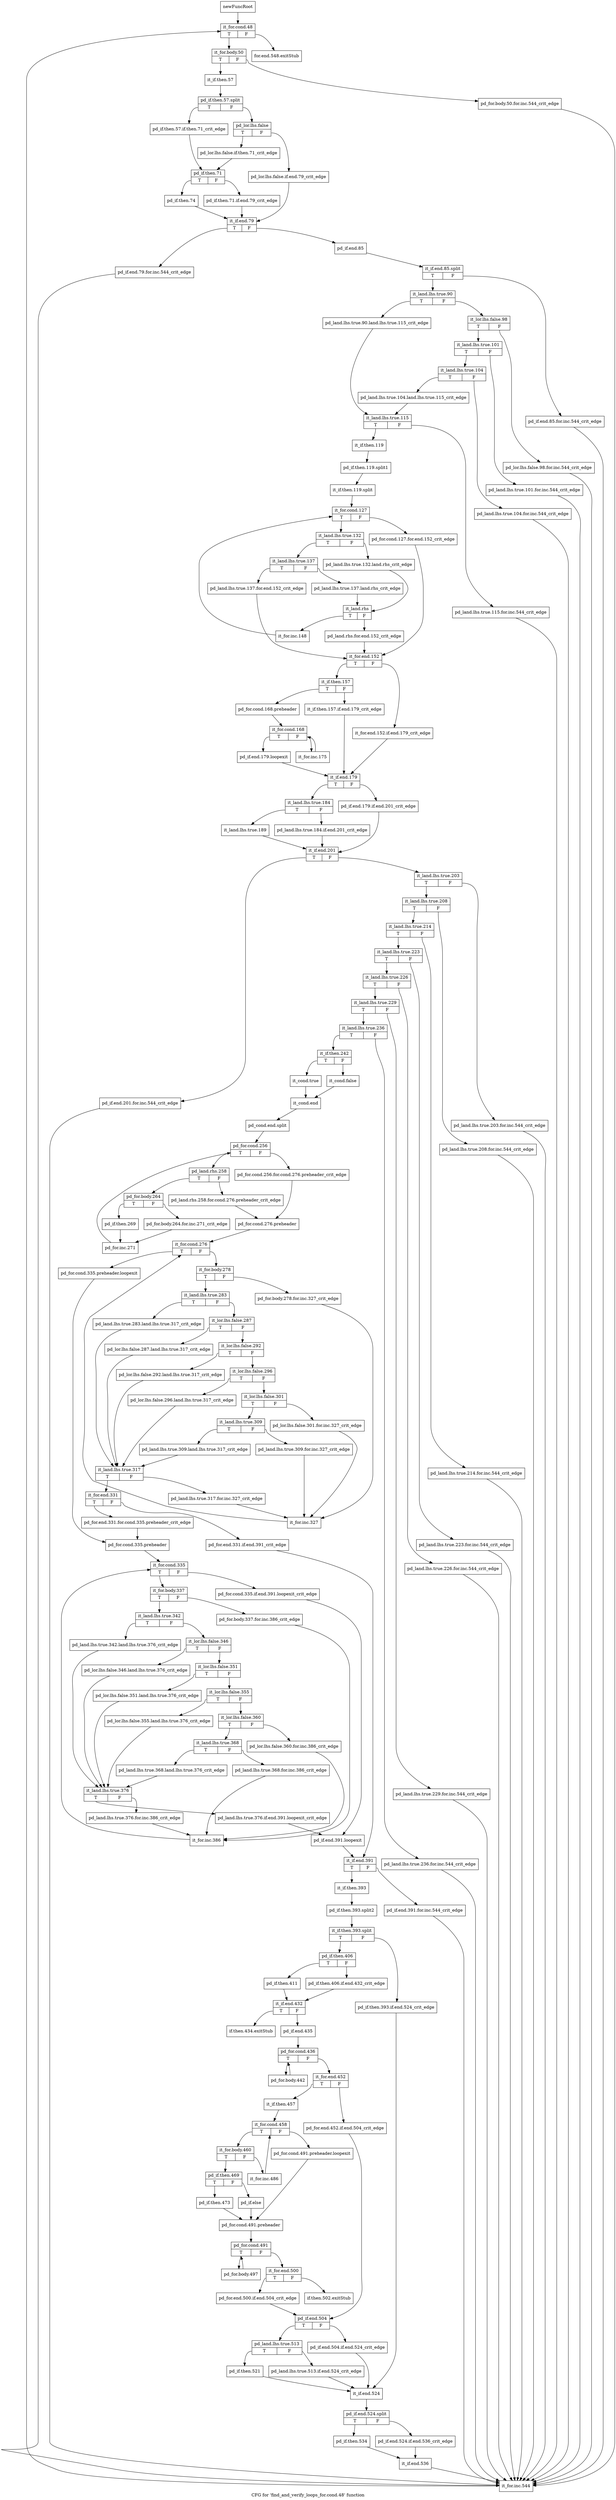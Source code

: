 digraph "CFG for 'find_and_verify_loops_for.cond.48' function" {
	label="CFG for 'find_and_verify_loops_for.cond.48' function";

	Node0xb4a8a80 [shape=record,label="{newFuncRoot}"];
	Node0xb4a8a80 -> Node0xb4a8bc0;
	Node0xb4a8ad0 [shape=record,label="{for.end.548.exitStub}"];
	Node0xb4a8b20 [shape=record,label="{if.then.434.exitStub}"];
	Node0xb4a8b70 [shape=record,label="{if.then.502.exitStub}"];
	Node0xb4a8bc0 [shape=record,label="{it_for.cond.48|{<s0>T|<s1>F}}"];
	Node0xb4a8bc0:s0 -> Node0xb4a8c10;
	Node0xb4a8bc0:s1 -> Node0xb4a8ad0;
	Node0xb4a8c10 [shape=record,label="{it_for.body.50|{<s0>T|<s1>F}}"];
	Node0xb4a8c10:s0 -> Node0xb4b91f0;
	Node0xb4a8c10:s1 -> Node0xb4a8c60;
	Node0xb4a8c60 [shape=record,label="{pd_for.body.50.for.inc.544_crit_edge}"];
	Node0xb4a8c60 -> Node0xb4bc300;
	Node0xb4b91f0 [shape=record,label="{it_if.then.57}"];
	Node0xb4b91f0 -> Node0xf875380;
	Node0xf875380 [shape=record,label="{pd_if.then.57.split|{<s0>T|<s1>F}}"];
	Node0xf875380:s0 -> Node0xb4b9330;
	Node0xf875380:s1 -> Node0xb4b9240;
	Node0xb4b9240 [shape=record,label="{pd_lor.lhs.false|{<s0>T|<s1>F}}"];
	Node0xb4b9240:s0 -> Node0xb4b92e0;
	Node0xb4b9240:s1 -> Node0xb4b9290;
	Node0xb4b9290 [shape=record,label="{pd_lor.lhs.false.if.end.79_crit_edge}"];
	Node0xb4b9290 -> Node0xb4b9470;
	Node0xb4b92e0 [shape=record,label="{pd_lor.lhs.false.if.then.71_crit_edge}"];
	Node0xb4b92e0 -> Node0xb4b9380;
	Node0xb4b9330 [shape=record,label="{pd_if.then.57.if.then.71_crit_edge}"];
	Node0xb4b9330 -> Node0xb4b9380;
	Node0xb4b9380 [shape=record,label="{pd_if.then.71|{<s0>T|<s1>F}}"];
	Node0xb4b9380:s0 -> Node0xb4b9420;
	Node0xb4b9380:s1 -> Node0xb4b93d0;
	Node0xb4b93d0 [shape=record,label="{pd_if.then.71.if.end.79_crit_edge}"];
	Node0xb4b93d0 -> Node0xb4b9470;
	Node0xb4b9420 [shape=record,label="{pd_if.then.74}"];
	Node0xb4b9420 -> Node0xb4b9470;
	Node0xb4b9470 [shape=record,label="{it_if.end.79|{<s0>T|<s1>F}}"];
	Node0xb4b9470:s0 -> Node0xb4bc2b0;
	Node0xb4b9470:s1 -> Node0xb4b94c0;
	Node0xb4b94c0 [shape=record,label="{pd_if.end.85}"];
	Node0xb4b94c0 -> Node0xf874510;
	Node0xf874510 [shape=record,label="{it_if.end.85.split|{<s0>T|<s1>F}}"];
	Node0xf874510:s0 -> Node0xb4b9560;
	Node0xf874510:s1 -> Node0xb4b9510;
	Node0xb4b9510 [shape=record,label="{pd_if.end.85.for.inc.544_crit_edge}"];
	Node0xb4b9510 -> Node0xb4bc300;
	Node0xb4b9560 [shape=record,label="{it_land.lhs.true.90|{<s0>T|<s1>F}}"];
	Node0xb4b9560:s0 -> Node0xb4b97e0;
	Node0xb4b9560:s1 -> Node0xb4b95b0;
	Node0xb4b95b0 [shape=record,label="{it_lor.lhs.false.98|{<s0>T|<s1>F}}"];
	Node0xb4b95b0:s0 -> Node0xb4b9650;
	Node0xb4b95b0:s1 -> Node0xb4b9600;
	Node0xb4b9600 [shape=record,label="{pd_lor.lhs.false.98.for.inc.544_crit_edge}"];
	Node0xb4b9600 -> Node0xb4bc300;
	Node0xb4b9650 [shape=record,label="{it_land.lhs.true.101|{<s0>T|<s1>F}}"];
	Node0xb4b9650:s0 -> Node0xb4b96f0;
	Node0xb4b9650:s1 -> Node0xb4b96a0;
	Node0xb4b96a0 [shape=record,label="{pd_land.lhs.true.101.for.inc.544_crit_edge}"];
	Node0xb4b96a0 -> Node0xb4bc300;
	Node0xb4b96f0 [shape=record,label="{it_land.lhs.true.104|{<s0>T|<s1>F}}"];
	Node0xb4b96f0:s0 -> Node0xb4b9790;
	Node0xb4b96f0:s1 -> Node0xb4b9740;
	Node0xb4b9740 [shape=record,label="{pd_land.lhs.true.104.for.inc.544_crit_edge}"];
	Node0xb4b9740 -> Node0xb4bc300;
	Node0xb4b9790 [shape=record,label="{pd_land.lhs.true.104.land.lhs.true.115_crit_edge}"];
	Node0xb4b9790 -> Node0xb4b9830;
	Node0xb4b97e0 [shape=record,label="{pd_land.lhs.true.90.land.lhs.true.115_crit_edge}"];
	Node0xb4b97e0 -> Node0xb4b9830;
	Node0xb4b9830 [shape=record,label="{it_land.lhs.true.115|{<s0>T|<s1>F}}"];
	Node0xb4b9830:s0 -> Node0xb4b98d0;
	Node0xb4b9830:s1 -> Node0xb4b9880;
	Node0xb4b9880 [shape=record,label="{pd_land.lhs.true.115.for.inc.544_crit_edge}"];
	Node0xb4b9880 -> Node0xb4bc300;
	Node0xb4b98d0 [shape=record,label="{it_if.then.119}"];
	Node0xb4b98d0 -> Node0xf874f00;
	Node0xf874f00 [shape=record,label="{pd_if.then.119.split1}"];
	Node0xf874f00 -> Node0xf874c00;
	Node0xf874c00 [shape=record,label="{it_if.then.119.split}"];
	Node0xf874c00 -> Node0xb4b9920;
	Node0xb4b9920 [shape=record,label="{it_for.cond.127|{<s0>T|<s1>F}}"];
	Node0xb4b9920:s0 -> Node0xb4b99c0;
	Node0xb4b9920:s1 -> Node0xb4b9970;
	Node0xb4b9970 [shape=record,label="{pd_for.cond.127.for.end.152_crit_edge}"];
	Node0xb4b9970 -> Node0xb4b9c40;
	Node0xb4b99c0 [shape=record,label="{it_land.lhs.true.132|{<s0>T|<s1>F}}"];
	Node0xb4b99c0:s0 -> Node0xb4b9a60;
	Node0xb4b99c0:s1 -> Node0xb4b9a10;
	Node0xb4b9a10 [shape=record,label="{pd_land.lhs.true.132.land.rhs_crit_edge}"];
	Node0xb4b9a10 -> Node0xb4b9b00;
	Node0xb4b9a60 [shape=record,label="{it_land.lhs.true.137|{<s0>T|<s1>F}}"];
	Node0xb4b9a60:s0 -> Node0xb4b9bf0;
	Node0xb4b9a60:s1 -> Node0xb4b9ab0;
	Node0xb4b9ab0 [shape=record,label="{pd_land.lhs.true.137.land.rhs_crit_edge}"];
	Node0xb4b9ab0 -> Node0xb4b9b00;
	Node0xb4b9b00 [shape=record,label="{it_land.rhs|{<s0>T|<s1>F}}"];
	Node0xb4b9b00:s0 -> Node0xb4b9ba0;
	Node0xb4b9b00:s1 -> Node0xb4b9b50;
	Node0xb4b9b50 [shape=record,label="{pd_land.rhs.for.end.152_crit_edge}"];
	Node0xb4b9b50 -> Node0xb4b9c40;
	Node0xb4b9ba0 [shape=record,label="{it_for.inc.148}"];
	Node0xb4b9ba0 -> Node0xb4b9920;
	Node0xb4b9bf0 [shape=record,label="{pd_land.lhs.true.137.for.end.152_crit_edge}"];
	Node0xb4b9bf0 -> Node0xb4b9c40;
	Node0xb4b9c40 [shape=record,label="{it_for.end.152|{<s0>T|<s1>F}}"];
	Node0xb4b9c40:s0 -> Node0xb4b9ce0;
	Node0xb4b9c40:s1 -> Node0xb4b9c90;
	Node0xb4b9c90 [shape=record,label="{it_for.end.152.if.end.179_crit_edge}"];
	Node0xb4b9c90 -> Node0xb4b9ec0;
	Node0xb4b9ce0 [shape=record,label="{it_if.then.157|{<s0>T|<s1>F}}"];
	Node0xb4b9ce0:s0 -> Node0xb4b9d80;
	Node0xb4b9ce0:s1 -> Node0xb4b9d30;
	Node0xb4b9d30 [shape=record,label="{it_if.then.157.if.end.179_crit_edge}"];
	Node0xb4b9d30 -> Node0xb4b9ec0;
	Node0xb4b9d80 [shape=record,label="{pd_for.cond.168.preheader}"];
	Node0xb4b9d80 -> Node0xb4b9dd0;
	Node0xb4b9dd0 [shape=record,label="{it_for.cond.168|{<s0>T|<s1>F}}"];
	Node0xb4b9dd0:s0 -> Node0xb4b9e70;
	Node0xb4b9dd0:s1 -> Node0xb4b9e20;
	Node0xb4b9e20 [shape=record,label="{it_for.inc.175}"];
	Node0xb4b9e20 -> Node0xb4b9dd0;
	Node0xb4b9e70 [shape=record,label="{pd_if.end.179.loopexit}"];
	Node0xb4b9e70 -> Node0xb4b9ec0;
	Node0xb4b9ec0 [shape=record,label="{it_if.end.179|{<s0>T|<s1>F}}"];
	Node0xb4b9ec0:s0 -> Node0xb4b9f60;
	Node0xb4b9ec0:s1 -> Node0xb4b9f10;
	Node0xb4b9f10 [shape=record,label="{pd_if.end.179.if.end.201_crit_edge}"];
	Node0xb4b9f10 -> Node0xb4ba050;
	Node0xb4b9f60 [shape=record,label="{it_land.lhs.true.184|{<s0>T|<s1>F}}"];
	Node0xb4b9f60:s0 -> Node0xb4ba000;
	Node0xb4b9f60:s1 -> Node0xb4b9fb0;
	Node0xb4b9fb0 [shape=record,label="{pd_land.lhs.true.184.if.end.201_crit_edge}"];
	Node0xb4b9fb0 -> Node0xb4ba050;
	Node0xb4ba000 [shape=record,label="{it_land.lhs.true.189}"];
	Node0xb4ba000 -> Node0xb4ba050;
	Node0xb4ba050 [shape=record,label="{it_if.end.201|{<s0>T|<s1>F}}"];
	Node0xb4ba050:s0 -> Node0xb4bc260;
	Node0xb4ba050:s1 -> Node0xb4ba0a0;
	Node0xb4ba0a0 [shape=record,label="{it_land.lhs.true.203|{<s0>T|<s1>F}}"];
	Node0xb4ba0a0:s0 -> Node0xb4ba140;
	Node0xb4ba0a0:s1 -> Node0xb4ba0f0;
	Node0xb4ba0f0 [shape=record,label="{pd_land.lhs.true.203.for.inc.544_crit_edge}"];
	Node0xb4ba0f0 -> Node0xb4bc300;
	Node0xb4ba140 [shape=record,label="{it_land.lhs.true.208|{<s0>T|<s1>F}}"];
	Node0xb4ba140:s0 -> Node0xb4ba1e0;
	Node0xb4ba140:s1 -> Node0xb4ba190;
	Node0xb4ba190 [shape=record,label="{pd_land.lhs.true.208.for.inc.544_crit_edge}"];
	Node0xb4ba190 -> Node0xb4bc300;
	Node0xb4ba1e0 [shape=record,label="{it_land.lhs.true.214|{<s0>T|<s1>F}}"];
	Node0xb4ba1e0:s0 -> Node0xb4ba280;
	Node0xb4ba1e0:s1 -> Node0xb4ba230;
	Node0xb4ba230 [shape=record,label="{pd_land.lhs.true.214.for.inc.544_crit_edge}"];
	Node0xb4ba230 -> Node0xb4bc300;
	Node0xb4ba280 [shape=record,label="{it_land.lhs.true.223|{<s0>T|<s1>F}}"];
	Node0xb4ba280:s0 -> Node0xb4ba320;
	Node0xb4ba280:s1 -> Node0xb4ba2d0;
	Node0xb4ba2d0 [shape=record,label="{pd_land.lhs.true.223.for.inc.544_crit_edge}"];
	Node0xb4ba2d0 -> Node0xb4bc300;
	Node0xb4ba320 [shape=record,label="{it_land.lhs.true.226|{<s0>T|<s1>F}}"];
	Node0xb4ba320:s0 -> Node0xb4ba3c0;
	Node0xb4ba320:s1 -> Node0xb4ba370;
	Node0xb4ba370 [shape=record,label="{pd_land.lhs.true.226.for.inc.544_crit_edge}"];
	Node0xb4ba370 -> Node0xb4bc300;
	Node0xb4ba3c0 [shape=record,label="{it_land.lhs.true.229|{<s0>T|<s1>F}}"];
	Node0xb4ba3c0:s0 -> Node0xb4ba460;
	Node0xb4ba3c0:s1 -> Node0xb4ba410;
	Node0xb4ba410 [shape=record,label="{pd_land.lhs.true.229.for.inc.544_crit_edge}"];
	Node0xb4ba410 -> Node0xb4bc300;
	Node0xb4ba460 [shape=record,label="{it_land.lhs.true.236|{<s0>T|<s1>F}}"];
	Node0xb4ba460:s0 -> Node0xb4ba500;
	Node0xb4ba460:s1 -> Node0xb4ba4b0;
	Node0xb4ba4b0 [shape=record,label="{pd_land.lhs.true.236.for.inc.544_crit_edge}"];
	Node0xb4ba4b0 -> Node0xb4bc300;
	Node0xb4ba500 [shape=record,label="{it_if.then.242|{<s0>T|<s1>F}}"];
	Node0xb4ba500:s0 -> Node0xb4ba5a0;
	Node0xb4ba500:s1 -> Node0xb4ba550;
	Node0xb4ba550 [shape=record,label="{it_cond.false}"];
	Node0xb4ba550 -> Node0xb4ba5f0;
	Node0xb4ba5a0 [shape=record,label="{it_cond.true}"];
	Node0xb4ba5a0 -> Node0xb4ba5f0;
	Node0xb4ba5f0 [shape=record,label="{it_cond.end}"];
	Node0xb4ba5f0 -> Node0xf874f80;
	Node0xf874f80 [shape=record,label="{pd_cond.end.split}"];
	Node0xf874f80 -> Node0xb4ba640;
	Node0xb4ba640 [shape=record,label="{pd_for.cond.256|{<s0>T|<s1>F}}"];
	Node0xb4ba640:s0 -> Node0xb4ba6e0;
	Node0xb4ba640:s1 -> Node0xb4ba690;
	Node0xb4ba690 [shape=record,label="{pd_for.cond.256.for.cond.276.preheader_crit_edge}"];
	Node0xb4ba690 -> Node0xb4ba780;
	Node0xb4ba6e0 [shape=record,label="{pd_land.rhs.258|{<s0>T|<s1>F}}"];
	Node0xb4ba6e0:s0 -> Node0xb4bc120;
	Node0xb4ba6e0:s1 -> Node0xb4ba730;
	Node0xb4ba730 [shape=record,label="{pd_land.rhs.258.for.cond.276.preheader_crit_edge}"];
	Node0xb4ba730 -> Node0xb4ba780;
	Node0xb4ba780 [shape=record,label="{pd_for.cond.276.preheader}"];
	Node0xb4ba780 -> Node0xb4ba7d0;
	Node0xb4ba7d0 [shape=record,label="{it_for.cond.276|{<s0>T|<s1>F}}"];
	Node0xb4ba7d0:s0 -> Node0xb4baeb0;
	Node0xb4ba7d0:s1 -> Node0xb4ba820;
	Node0xb4ba820 [shape=record,label="{it_for.body.278|{<s0>T|<s1>F}}"];
	Node0xb4ba820:s0 -> Node0xb4ba8c0;
	Node0xb4ba820:s1 -> Node0xb4ba870;
	Node0xb4ba870 [shape=record,label="{pd_for.body.278.for.inc.327_crit_edge}"];
	Node0xb4ba870 -> Node0xb4bad70;
	Node0xb4ba8c0 [shape=record,label="{it_land.lhs.true.283|{<s0>T|<s1>F}}"];
	Node0xb4ba8c0:s0 -> Node0xb4bac80;
	Node0xb4ba8c0:s1 -> Node0xb4ba910;
	Node0xb4ba910 [shape=record,label="{it_lor.lhs.false.287|{<s0>T|<s1>F}}"];
	Node0xb4ba910:s0 -> Node0xb4bac30;
	Node0xb4ba910:s1 -> Node0xb4ba960;
	Node0xb4ba960 [shape=record,label="{it_lor.lhs.false.292|{<s0>T|<s1>F}}"];
	Node0xb4ba960:s0 -> Node0xb4babe0;
	Node0xb4ba960:s1 -> Node0xb4ba9b0;
	Node0xb4ba9b0 [shape=record,label="{it_lor.lhs.false.296|{<s0>T|<s1>F}}"];
	Node0xb4ba9b0:s0 -> Node0xb4bab90;
	Node0xb4ba9b0:s1 -> Node0xb4baa00;
	Node0xb4baa00 [shape=record,label="{it_lor.lhs.false.301|{<s0>T|<s1>F}}"];
	Node0xb4baa00:s0 -> Node0xb4baaa0;
	Node0xb4baa00:s1 -> Node0xb4baa50;
	Node0xb4baa50 [shape=record,label="{pd_lor.lhs.false.301.for.inc.327_crit_edge}"];
	Node0xb4baa50 -> Node0xb4bad70;
	Node0xb4baaa0 [shape=record,label="{it_land.lhs.true.309|{<s0>T|<s1>F}}"];
	Node0xb4baaa0:s0 -> Node0xb4bab40;
	Node0xb4baaa0:s1 -> Node0xb4baaf0;
	Node0xb4baaf0 [shape=record,label="{pd_land.lhs.true.309.for.inc.327_crit_edge}"];
	Node0xb4baaf0 -> Node0xb4bad70;
	Node0xb4bab40 [shape=record,label="{pd_land.lhs.true.309.land.lhs.true.317_crit_edge}"];
	Node0xb4bab40 -> Node0xb4bacd0;
	Node0xb4bab90 [shape=record,label="{pd_lor.lhs.false.296.land.lhs.true.317_crit_edge}"];
	Node0xb4bab90 -> Node0xb4bacd0;
	Node0xb4babe0 [shape=record,label="{pd_lor.lhs.false.292.land.lhs.true.317_crit_edge}"];
	Node0xb4babe0 -> Node0xb4bacd0;
	Node0xb4bac30 [shape=record,label="{pd_lor.lhs.false.287.land.lhs.true.317_crit_edge}"];
	Node0xb4bac30 -> Node0xb4bacd0;
	Node0xb4bac80 [shape=record,label="{pd_land.lhs.true.283.land.lhs.true.317_crit_edge}"];
	Node0xb4bac80 -> Node0xb4bacd0;
	Node0xb4bacd0 [shape=record,label="{it_land.lhs.true.317|{<s0>T|<s1>F}}"];
	Node0xb4bacd0:s0 -> Node0xb4badc0;
	Node0xb4bacd0:s1 -> Node0xb4bad20;
	Node0xb4bad20 [shape=record,label="{pd_land.lhs.true.317.for.inc.327_crit_edge}"];
	Node0xb4bad20 -> Node0xb4bad70;
	Node0xb4bad70 [shape=record,label="{it_for.inc.327}"];
	Node0xb4bad70 -> Node0xb4ba7d0;
	Node0xb4badc0 [shape=record,label="{it_for.end.331|{<s0>T|<s1>F}}"];
	Node0xb4badc0:s0 -> Node0xb4bae60;
	Node0xb4badc0:s1 -> Node0xb4bae10;
	Node0xb4bae10 [shape=record,label="{pd_for.end.331.if.end.391_crit_edge}"];
	Node0xb4bae10 -> Node0xb4bb630;
	Node0xb4bae60 [shape=record,label="{pd_for.end.331.for.cond.335.preheader_crit_edge}"];
	Node0xb4bae60 -> Node0xb4baf00;
	Node0xb4baeb0 [shape=record,label="{pd_for.cond.335.preheader.loopexit}"];
	Node0xb4baeb0 -> Node0xb4baf00;
	Node0xb4baf00 [shape=record,label="{pd_for.cond.335.preheader}"];
	Node0xb4baf00 -> Node0xb4baf50;
	Node0xb4baf50 [shape=record,label="{it_for.cond.335|{<s0>T|<s1>F}}"];
	Node0xb4baf50:s0 -> Node0xb4baff0;
	Node0xb4baf50:s1 -> Node0xb4bafa0;
	Node0xb4bafa0 [shape=record,label="{pd_for.cond.335.if.end.391.loopexit_crit_edge}"];
	Node0xb4bafa0 -> Node0xb4bb5e0;
	Node0xb4baff0 [shape=record,label="{it_for.body.337|{<s0>T|<s1>F}}"];
	Node0xb4baff0:s0 -> Node0xb4bb090;
	Node0xb4baff0:s1 -> Node0xb4bb040;
	Node0xb4bb040 [shape=record,label="{pd_for.body.337.for.inc.386_crit_edge}"];
	Node0xb4bb040 -> Node0xb4bb540;
	Node0xb4bb090 [shape=record,label="{it_land.lhs.true.342|{<s0>T|<s1>F}}"];
	Node0xb4bb090:s0 -> Node0xb4bb450;
	Node0xb4bb090:s1 -> Node0xb4bb0e0;
	Node0xb4bb0e0 [shape=record,label="{it_lor.lhs.false.346|{<s0>T|<s1>F}}"];
	Node0xb4bb0e0:s0 -> Node0xb4bb400;
	Node0xb4bb0e0:s1 -> Node0xb4bb130;
	Node0xb4bb130 [shape=record,label="{it_lor.lhs.false.351|{<s0>T|<s1>F}}"];
	Node0xb4bb130:s0 -> Node0xb4bb3b0;
	Node0xb4bb130:s1 -> Node0xb4bb180;
	Node0xb4bb180 [shape=record,label="{it_lor.lhs.false.355|{<s0>T|<s1>F}}"];
	Node0xb4bb180:s0 -> Node0xb4bb360;
	Node0xb4bb180:s1 -> Node0xb4bb1d0;
	Node0xb4bb1d0 [shape=record,label="{it_lor.lhs.false.360|{<s0>T|<s1>F}}"];
	Node0xb4bb1d0:s0 -> Node0xb4bb270;
	Node0xb4bb1d0:s1 -> Node0xb4bb220;
	Node0xb4bb220 [shape=record,label="{pd_lor.lhs.false.360.for.inc.386_crit_edge}"];
	Node0xb4bb220 -> Node0xb4bb540;
	Node0xb4bb270 [shape=record,label="{it_land.lhs.true.368|{<s0>T|<s1>F}}"];
	Node0xb4bb270:s0 -> Node0xb4bb310;
	Node0xb4bb270:s1 -> Node0xb4bb2c0;
	Node0xb4bb2c0 [shape=record,label="{pd_land.lhs.true.368.for.inc.386_crit_edge}"];
	Node0xb4bb2c0 -> Node0xb4bb540;
	Node0xb4bb310 [shape=record,label="{pd_land.lhs.true.368.land.lhs.true.376_crit_edge}"];
	Node0xb4bb310 -> Node0xb4bb4a0;
	Node0xb4bb360 [shape=record,label="{pd_lor.lhs.false.355.land.lhs.true.376_crit_edge}"];
	Node0xb4bb360 -> Node0xb4bb4a0;
	Node0xb4bb3b0 [shape=record,label="{pd_lor.lhs.false.351.land.lhs.true.376_crit_edge}"];
	Node0xb4bb3b0 -> Node0xb4bb4a0;
	Node0xb4bb400 [shape=record,label="{pd_lor.lhs.false.346.land.lhs.true.376_crit_edge}"];
	Node0xb4bb400 -> Node0xb4bb4a0;
	Node0xb4bb450 [shape=record,label="{pd_land.lhs.true.342.land.lhs.true.376_crit_edge}"];
	Node0xb4bb450 -> Node0xb4bb4a0;
	Node0xb4bb4a0 [shape=record,label="{it_land.lhs.true.376|{<s0>T|<s1>F}}"];
	Node0xb4bb4a0:s0 -> Node0xb4bb590;
	Node0xb4bb4a0:s1 -> Node0xb4bb4f0;
	Node0xb4bb4f0 [shape=record,label="{pd_land.lhs.true.376.for.inc.386_crit_edge}"];
	Node0xb4bb4f0 -> Node0xb4bb540;
	Node0xb4bb540 [shape=record,label="{it_for.inc.386}"];
	Node0xb4bb540 -> Node0xb4baf50;
	Node0xb4bb590 [shape=record,label="{pd_land.lhs.true.376.if.end.391.loopexit_crit_edge}"];
	Node0xb4bb590 -> Node0xb4bb5e0;
	Node0xb4bb5e0 [shape=record,label="{pd_if.end.391.loopexit}"];
	Node0xb4bb5e0 -> Node0xb4bb630;
	Node0xb4bb630 [shape=record,label="{it_if.end.391|{<s0>T|<s1>F}}"];
	Node0xb4bb630:s0 -> Node0xb4bb6d0;
	Node0xb4bb630:s1 -> Node0xb4bb680;
	Node0xb4bb680 [shape=record,label="{pd_if.end.391.for.inc.544_crit_edge}"];
	Node0xb4bb680 -> Node0xb4bc300;
	Node0xb4bb6d0 [shape=record,label="{it_if.then.393}"];
	Node0xb4bb6d0 -> Node0xf875cd0;
	Node0xf875cd0 [shape=record,label="{pd_if.then.393.split2}"];
	Node0xf875cd0 -> Node0xf876190;
	Node0xf876190 [shape=record,label="{it_if.then.393.split|{<s0>T|<s1>F}}"];
	Node0xf876190:s0 -> Node0xb4bb770;
	Node0xf876190:s1 -> Node0xb4bb720;
	Node0xb4bb720 [shape=record,label="{pd_if.then.393.if.end.524_crit_edge}"];
	Node0xb4bb720 -> Node0xb4bbf40;
	Node0xb4bb770 [shape=record,label="{pd_if.then.406|{<s0>T|<s1>F}}"];
	Node0xb4bb770:s0 -> Node0xb4bb810;
	Node0xb4bb770:s1 -> Node0xb4bb7c0;
	Node0xb4bb7c0 [shape=record,label="{pd_if.then.406.if.end.432_crit_edge}"];
	Node0xb4bb7c0 -> Node0xb4bb860;
	Node0xb4bb810 [shape=record,label="{pd_if.then.411}"];
	Node0xb4bb810 -> Node0xb4bb860;
	Node0xb4bb860 [shape=record,label="{it_if.end.432|{<s0>T|<s1>F}}"];
	Node0xb4bb860:s0 -> Node0xb4a8b20;
	Node0xb4bb860:s1 -> Node0xb4bb8b0;
	Node0xb4bb8b0 [shape=record,label="{pd_if.end.435}"];
	Node0xb4bb8b0 -> Node0xb4bb900;
	Node0xb4bb900 [shape=record,label="{pd_for.cond.436|{<s0>T|<s1>F}}"];
	Node0xb4bb900:s0 -> Node0xb4bc0d0;
	Node0xb4bb900:s1 -> Node0xb4bb950;
	Node0xb4bb950 [shape=record,label="{it_for.end.452|{<s0>T|<s1>F}}"];
	Node0xb4bb950:s0 -> Node0xb4bb9f0;
	Node0xb4bb950:s1 -> Node0xb4bb9a0;
	Node0xb4bb9a0 [shape=record,label="{pd_for.end.452.if.end.504_crit_edge}"];
	Node0xb4bb9a0 -> Node0xb4bbdb0;
	Node0xb4bb9f0 [shape=record,label="{it_if.then.457}"];
	Node0xb4bb9f0 -> Node0xb4bba40;
	Node0xb4bba40 [shape=record,label="{it_for.cond.458|{<s0>T|<s1>F}}"];
	Node0xb4bba40:s0 -> Node0xb4bbae0;
	Node0xb4bba40:s1 -> Node0xb4bba90;
	Node0xb4bba90 [shape=record,label="{pd_for.cond.491.preheader.loopexit}"];
	Node0xb4bba90 -> Node0xb4bbc70;
	Node0xb4bbae0 [shape=record,label="{it_for.body.460|{<s0>T|<s1>F}}"];
	Node0xb4bbae0:s0 -> Node0xb4bbb80;
	Node0xb4bbae0:s1 -> Node0xb4bbb30;
	Node0xb4bbb30 [shape=record,label="{it_for.inc.486}"];
	Node0xb4bbb30 -> Node0xb4bba40;
	Node0xb4bbb80 [shape=record,label="{pd_if.then.469|{<s0>T|<s1>F}}"];
	Node0xb4bbb80:s0 -> Node0xb4bbc20;
	Node0xb4bbb80:s1 -> Node0xb4bbbd0;
	Node0xb4bbbd0 [shape=record,label="{pd_if.else}"];
	Node0xb4bbbd0 -> Node0xb4bbc70;
	Node0xb4bbc20 [shape=record,label="{pd_if.then.473}"];
	Node0xb4bbc20 -> Node0xb4bbc70;
	Node0xb4bbc70 [shape=record,label="{pd_for.cond.491.preheader}"];
	Node0xb4bbc70 -> Node0xb4bbcc0;
	Node0xb4bbcc0 [shape=record,label="{pd_for.cond.491|{<s0>T|<s1>F}}"];
	Node0xb4bbcc0:s0 -> Node0xb4bc080;
	Node0xb4bbcc0:s1 -> Node0xb4bbd10;
	Node0xb4bbd10 [shape=record,label="{it_for.end.500|{<s0>T|<s1>F}}"];
	Node0xb4bbd10:s0 -> Node0xb4bbd60;
	Node0xb4bbd10:s1 -> Node0xb4a8b70;
	Node0xb4bbd60 [shape=record,label="{pd_for.end.500.if.end.504_crit_edge}"];
	Node0xb4bbd60 -> Node0xb4bbdb0;
	Node0xb4bbdb0 [shape=record,label="{pd_if.end.504|{<s0>T|<s1>F}}"];
	Node0xb4bbdb0:s0 -> Node0xb4bbe50;
	Node0xb4bbdb0:s1 -> Node0xb4bbe00;
	Node0xb4bbe00 [shape=record,label="{pd_if.end.504.if.end.524_crit_edge}"];
	Node0xb4bbe00 -> Node0xb4bbf40;
	Node0xb4bbe50 [shape=record,label="{pd_land.lhs.true.513|{<s0>T|<s1>F}}"];
	Node0xb4bbe50:s0 -> Node0xb4bbef0;
	Node0xb4bbe50:s1 -> Node0xb4bbea0;
	Node0xb4bbea0 [shape=record,label="{pd_land.lhs.true.513.if.end.524_crit_edge}"];
	Node0xb4bbea0 -> Node0xb4bbf40;
	Node0xb4bbef0 [shape=record,label="{pd_if.then.521}"];
	Node0xb4bbef0 -> Node0xb4bbf40;
	Node0xb4bbf40 [shape=record,label="{it_if.end.524}"];
	Node0xb4bbf40 -> Node0xf8760e0;
	Node0xf8760e0 [shape=record,label="{pd_if.end.524.split|{<s0>T|<s1>F}}"];
	Node0xf8760e0:s0 -> Node0xb4bbfe0;
	Node0xf8760e0:s1 -> Node0xb4bbf90;
	Node0xb4bbf90 [shape=record,label="{pd_if.end.524.if.end.536_crit_edge}"];
	Node0xb4bbf90 -> Node0xb4bc030;
	Node0xb4bbfe0 [shape=record,label="{pd_if.then.534}"];
	Node0xb4bbfe0 -> Node0xb4bc030;
	Node0xb4bc030 [shape=record,label="{it_if.end.536}"];
	Node0xb4bc030 -> Node0xb4bc300;
	Node0xb4bc080 [shape=record,label="{pd_for.body.497}"];
	Node0xb4bc080 -> Node0xb4bbcc0;
	Node0xb4bc0d0 [shape=record,label="{pd_for.body.442}"];
	Node0xb4bc0d0 -> Node0xb4bb900;
	Node0xb4bc120 [shape=record,label="{pd_for.body.264|{<s0>T|<s1>F}}"];
	Node0xb4bc120:s0 -> Node0xb4bc1c0;
	Node0xb4bc120:s1 -> Node0xb4bc170;
	Node0xb4bc170 [shape=record,label="{pd_for.body.264.for.inc.271_crit_edge}"];
	Node0xb4bc170 -> Node0xb4bc210;
	Node0xb4bc1c0 [shape=record,label="{pd_if.then.269}"];
	Node0xb4bc1c0 -> Node0xb4bc210;
	Node0xb4bc210 [shape=record,label="{pd_for.inc.271}"];
	Node0xb4bc210 -> Node0xb4ba640;
	Node0xb4bc260 [shape=record,label="{pd_if.end.201.for.inc.544_crit_edge}"];
	Node0xb4bc260 -> Node0xb4bc300;
	Node0xb4bc2b0 [shape=record,label="{pd_if.end.79.for.inc.544_crit_edge}"];
	Node0xb4bc2b0 -> Node0xb4bc300;
	Node0xb4bc300 [shape=record,label="{it_for.inc.544}"];
	Node0xb4bc300 -> Node0xb4a8bc0;
}
